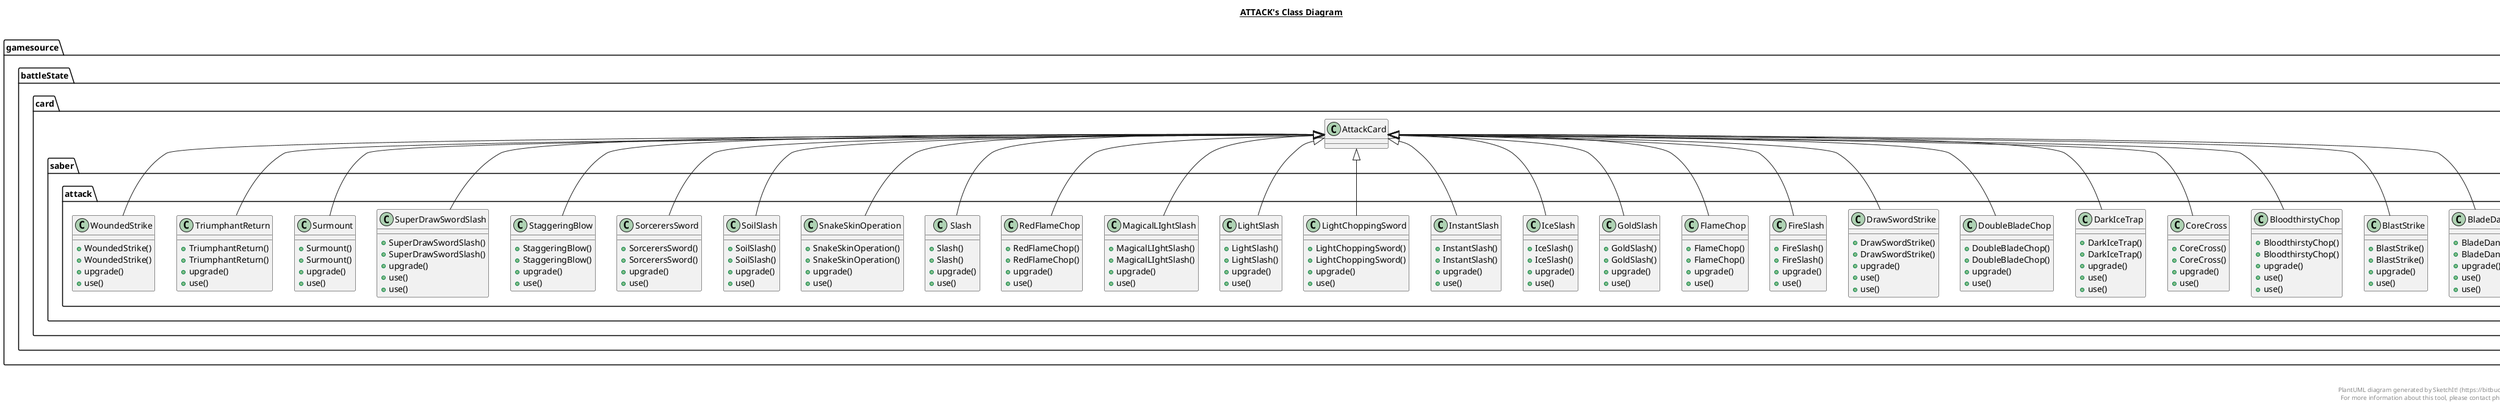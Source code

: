 @startuml

title __ATTACK's Class Diagram__\n

  namespace gamesource {
    namespace battleState.card {
      namespace saber.attack {
        class gamesource.battleState.card.saber.attack.BladeDance {
            + BladeDance()
            + BladeDance()
            + upgrade()
            + use()
            + use()
        }
      }
    }
  }
  

  namespace gamesource {
    namespace battleState.card {
      namespace saber.attack {
        class gamesource.battleState.card.saber.attack.BlastStrike {
            + BlastStrike()
            + BlastStrike()
            + upgrade()
            + use()
        }
      }
    }
  }
  

  namespace gamesource {
    namespace battleState.card {
      namespace saber.attack {
        class gamesource.battleState.card.saber.attack.BloodthirstyChop {
            + BloodthirstyChop()
            + BloodthirstyChop()
            + upgrade()
            + use()
            + use()
        }
      }
    }
  }
  

  namespace gamesource {
    namespace battleState.card {
      namespace saber.attack {
        class gamesource.battleState.card.saber.attack.CoreCross {
            + CoreCross()
            + CoreCross()
            + upgrade()
            + use()
        }
      }
    }
  }
  

  namespace gamesource {
    namespace battleState.card {
      namespace saber.attack {
        class gamesource.battleState.card.saber.attack.DarkIceTrap {
            + DarkIceTrap()
            + DarkIceTrap()
            + upgrade()
            + use()
            + use()
        }
      }
    }
  }
  

  namespace gamesource {
    namespace battleState.card {
      namespace saber.attack {
        class gamesource.battleState.card.saber.attack.DoubleBladeChop {
            + DoubleBladeChop()
            + DoubleBladeChop()
            + upgrade()
            + use()
        }
      }
    }
  }
  

  namespace gamesource {
    namespace battleState.card {
      namespace saber.attack {
        class gamesource.battleState.card.saber.attack.DrawSwordStrike {
            + DrawSwordStrike()
            + DrawSwordStrike()
            + upgrade()
            + use()
            + use()
        }
      }
    }
  }
  

  namespace gamesource {
    namespace battleState.card {
      namespace saber.attack {
        class gamesource.battleState.card.saber.attack.FireSlash {
            + FireSlash()
            + FireSlash()
            + upgrade()
            + use()
        }
      }
    }
  }
  

  namespace gamesource {
    namespace battleState.card {
      namespace saber.attack {
        class gamesource.battleState.card.saber.attack.FlameChop {
            + FlameChop()
            + FlameChop()
            + upgrade()
            + use()
        }
      }
    }
  }
  

  namespace gamesource {
    namespace battleState.card {
      namespace saber.attack {
        class gamesource.battleState.card.saber.attack.GoldSlash {
            + GoldSlash()
            + GoldSlash()
            + upgrade()
            + use()
        }
      }
    }
  }
  

  namespace gamesource {
    namespace battleState.card {
      namespace saber.attack {
        class gamesource.battleState.card.saber.attack.IceSlash {
            + IceSlash()
            + IceSlash()
            + upgrade()
            + use()
        }
      }
    }
  }
  

  namespace gamesource {
    namespace battleState.card {
      namespace saber.attack {
        class gamesource.battleState.card.saber.attack.InstantSlash {
            + InstantSlash()
            + InstantSlash()
            + upgrade()
            + use()
        }
      }
    }
  }
  

  namespace gamesource {
    namespace battleState.card {
      namespace saber.attack {
        class gamesource.battleState.card.saber.attack.LightChoppingSword {
            + LightChoppingSword()
            + LightChoppingSword()
            + upgrade()
            + use()
        }
      }
    }
  }
  

  namespace gamesource {
    namespace battleState.card {
      namespace saber.attack {
        class gamesource.battleState.card.saber.attack.LightSlash {
            + LightSlash()
            + LightSlash()
            + upgrade()
            + use()
        }
      }
    }
  }
  

  namespace gamesource {
    namespace battleState.card {
      namespace saber.attack {
        class gamesource.battleState.card.saber.attack.MagicalLIghtSlash {
            + MagicalLIghtSlash()
            + MagicalLIghtSlash()
            + upgrade()
            + use()
        }
      }
    }
  }
  

  namespace gamesource {
    namespace battleState.card {
      namespace saber.attack {
        class gamesource.battleState.card.saber.attack.RedFlameChop {
            + RedFlameChop()
            + RedFlameChop()
            + upgrade()
            + use()
        }
      }
    }
  }
  

  namespace gamesource {
    namespace battleState.card {
      namespace saber.attack {
        class gamesource.battleState.card.saber.attack.Slash {
            + Slash()
            + Slash()
            + upgrade()
            + use()
        }
      }
    }
  }
  

  namespace gamesource {
    namespace battleState.card {
      namespace saber.attack {
        class gamesource.battleState.card.saber.attack.SnakeSkinOperation {
            + SnakeSkinOperation()
            + SnakeSkinOperation()
            + upgrade()
            + use()
        }
      }
    }
  }
  

  namespace gamesource {
    namespace battleState.card {
      namespace saber.attack {
        class gamesource.battleState.card.saber.attack.SoilSlash {
            + SoilSlash()
            + SoilSlash()
            + upgrade()
            + use()
        }
      }
    }
  }
  

  namespace gamesource {
    namespace battleState.card {
      namespace saber.attack {
        class gamesource.battleState.card.saber.attack.SorcerersSword {
            + SorcerersSword()
            + SorcerersSword()
            + upgrade()
            + use()
        }
      }
    }
  }
  

  namespace gamesource {
    namespace battleState.card {
      namespace saber.attack {
        class gamesource.battleState.card.saber.attack.StaggeringBlow {
            + StaggeringBlow()
            + StaggeringBlow()
            + upgrade()
            + use()
        }
      }
    }
  }
  

  namespace gamesource {
    namespace battleState.card {
      namespace saber.attack {
        class gamesource.battleState.card.saber.attack.SuperDrawSwordSlash {
            + SuperDrawSwordSlash()
            + SuperDrawSwordSlash()
            + upgrade()
            + use()
            + use()
        }
      }
    }
  }
  

  namespace gamesource {
    namespace battleState.card {
      namespace saber.attack {
        class gamesource.battleState.card.saber.attack.Surmount {
            + Surmount()
            + Surmount()
            + upgrade()
            + use()
        }
      }
    }
  }
  

  namespace gamesource {
    namespace battleState.card {
      namespace saber.attack {
        class gamesource.battleState.card.saber.attack.TriumphantReturn {
            + TriumphantReturn()
            + TriumphantReturn()
            + upgrade()
            + use()
        }
      }
    }
  }
  

  namespace gamesource {
    namespace battleState.card {
      namespace saber.attack {
        class gamesource.battleState.card.saber.attack.WoundedStrike {
            + WoundedStrike()
            + WoundedStrike()
            + upgrade()
            + use()
        }
      }
    }
  }
  

  gamesource.battleState.card.saber.attack.BladeDance -up-|> gamesource.battleState.card.AttackCard
  gamesource.battleState.card.saber.attack.BlastStrike -up-|> gamesource.battleState.card.AttackCard
  gamesource.battleState.card.saber.attack.BloodthirstyChop -up-|> gamesource.battleState.card.AttackCard
  gamesource.battleState.card.saber.attack.CoreCross -up-|> gamesource.battleState.card.AttackCard
  gamesource.battleState.card.saber.attack.DarkIceTrap -up-|> gamesource.battleState.card.AttackCard
  gamesource.battleState.card.saber.attack.DoubleBladeChop -up-|> gamesource.battleState.card.AttackCard
  gamesource.battleState.card.saber.attack.DrawSwordStrike -up-|> gamesource.battleState.card.AttackCard
  gamesource.battleState.card.saber.attack.FireSlash -up-|> gamesource.battleState.card.AttackCard
  gamesource.battleState.card.saber.attack.FlameChop -up-|> gamesource.battleState.card.AttackCard
  gamesource.battleState.card.saber.attack.GoldSlash -up-|> gamesource.battleState.card.AttackCard
  gamesource.battleState.card.saber.attack.IceSlash -up-|> gamesource.battleState.card.AttackCard
  gamesource.battleState.card.saber.attack.InstantSlash -up-|> gamesource.battleState.card.AttackCard
  gamesource.battleState.card.saber.attack.LightChoppingSword -up-|> gamesource.battleState.card.AttackCard
  gamesource.battleState.card.saber.attack.LightSlash -up-|> gamesource.battleState.card.AttackCard
  gamesource.battleState.card.saber.attack.MagicalLIghtSlash -up-|> gamesource.battleState.card.AttackCard
  gamesource.battleState.card.saber.attack.RedFlameChop -up-|> gamesource.battleState.card.AttackCard
  gamesource.battleState.card.saber.attack.Slash -up-|> gamesource.battleState.card.AttackCard
  gamesource.battleState.card.saber.attack.SnakeSkinOperation -up-|> gamesource.battleState.card.AttackCard
  gamesource.battleState.card.saber.attack.SoilSlash -up-|> gamesource.battleState.card.AttackCard
  gamesource.battleState.card.saber.attack.SorcerersSword -up-|> gamesource.battleState.card.AttackCard
  gamesource.battleState.card.saber.attack.StaggeringBlow -up-|> gamesource.battleState.card.AttackCard
  gamesource.battleState.card.saber.attack.SuperDrawSwordSlash -up-|> gamesource.battleState.card.AttackCard
  gamesource.battleState.card.saber.attack.Surmount -up-|> gamesource.battleState.card.AttackCard
  gamesource.battleState.card.saber.attack.TriumphantReturn -up-|> gamesource.battleState.card.AttackCard
  gamesource.battleState.card.saber.attack.WoundedStrike -up-|> gamesource.battleState.card.AttackCard


right footer


PlantUML diagram generated by SketchIt! (https://bitbucket.org/pmesmeur/sketch.it)
For more information about this tool, please contact philippe.mesmeur@gmail.com
endfooter

@enduml
